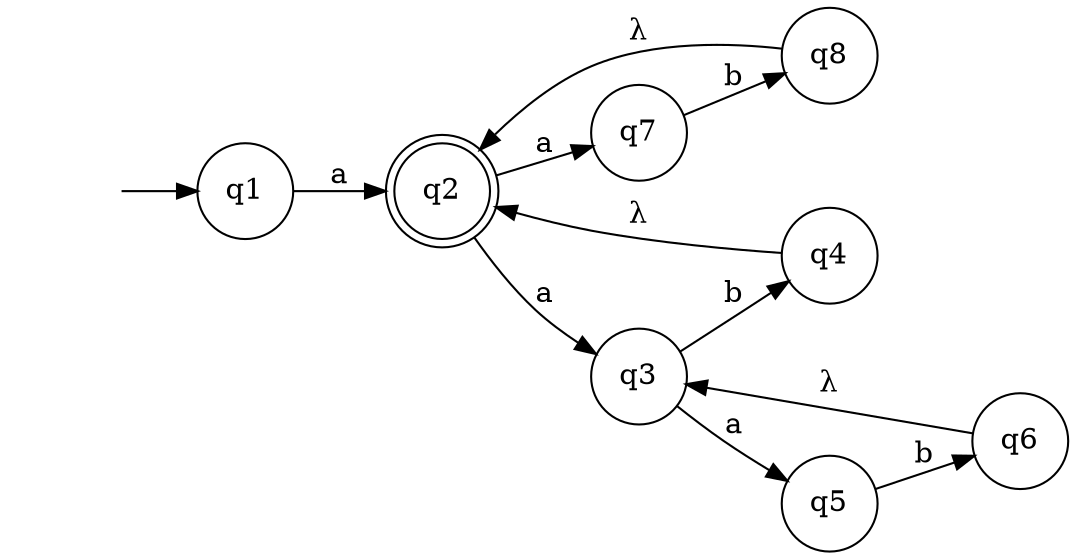 digraph G {
  rankdir = LR;
  node [shape = none, label = ""] 0;
  node [shape = circle, label = "q8"]; q7;
  node [shape = circle, label = "q7"]; q6;
  node [shape = circle, label = "q6"]; q5;
  node [shape = circle, label = "q5"]; q4;
  node [shape = circle, label = "q4"]; q3;
  node [shape = circle, label = "q3"]; q2;
  node [shape = doublecircle, label = "q2"]; q1;
  node [shape = circle, label = "q1"];
  0 -> q0;
  q0 -> q1 [label = "a"];
  q1 -> q2 [label = "a"];
  q1 -> q6 [label = "a"];
  q2 -> q3 [label = "b"];
  q2 -> q4 [label = "a"];
  q3 -> q1 [label = "λ"];
  q4 -> q5 [label = "b"];
  q5 -> q2 [label = "λ"];
  q6 -> q7 [label = "b"];
  q7 -> q1 [label = "λ"];

}

